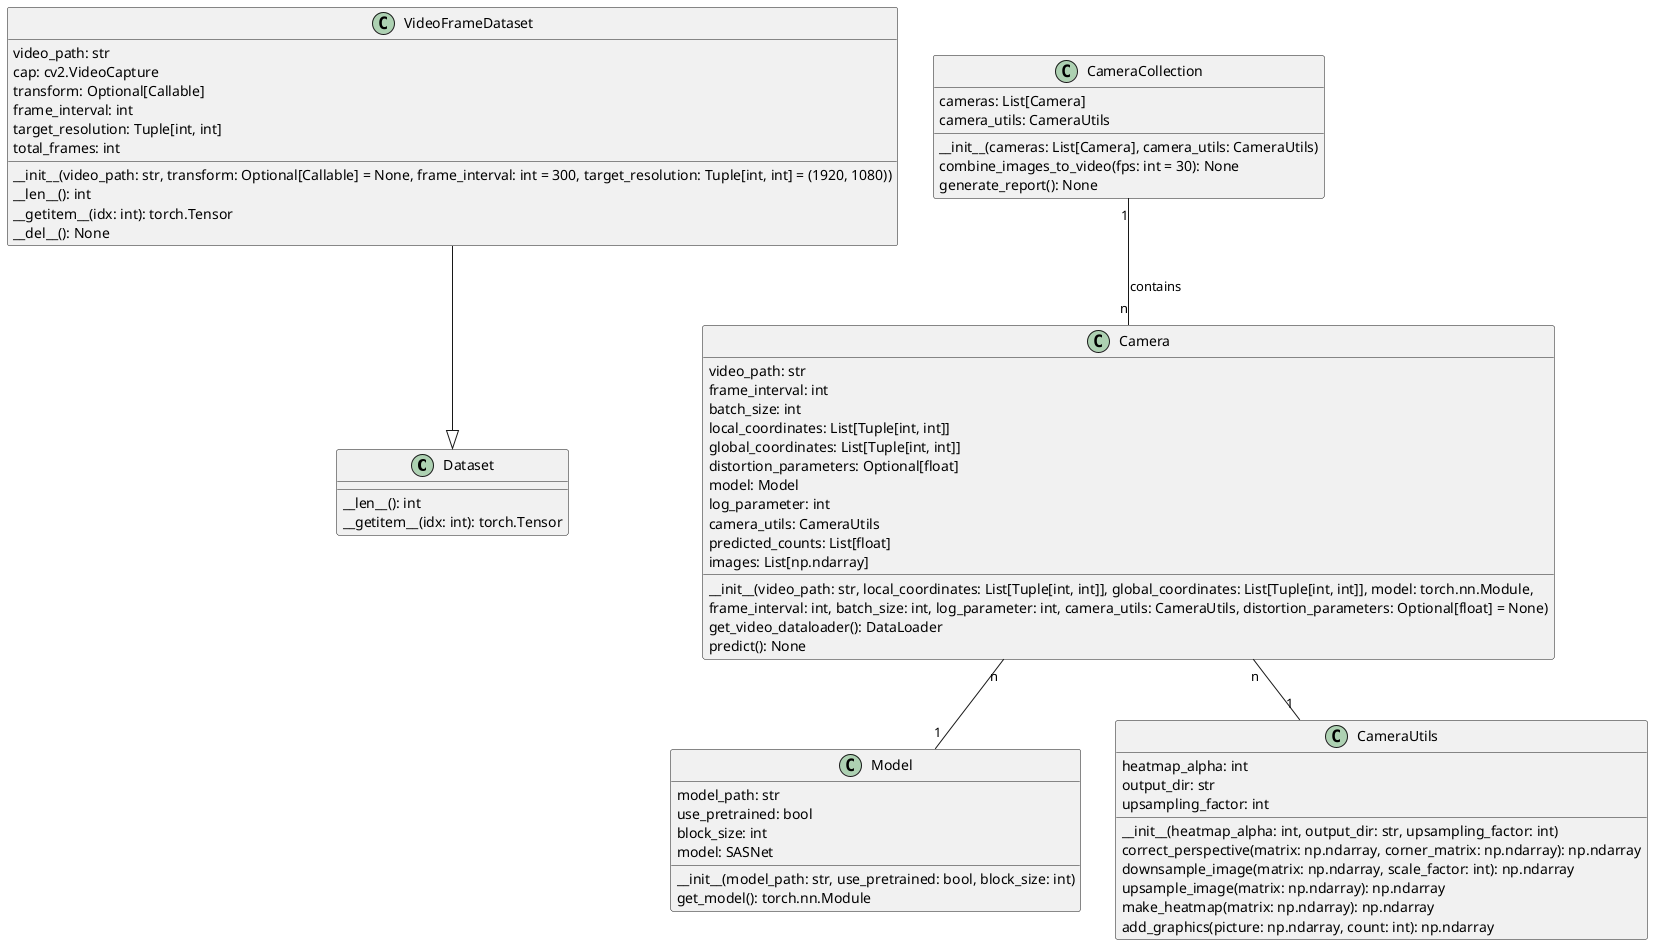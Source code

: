 @startuml

class Dataset {
  __len__(): int
  __getitem__(idx: int): torch.Tensor
}

class VideoFrameDataset {
  video_path: str
  cap: cv2.VideoCapture
  transform: Optional[Callable]
  frame_interval: int
  target_resolution: Tuple[int, int]
  total_frames: int
  __init__(video_path: str, transform: Optional[Callable] = None, frame_interval: int = 300, target_resolution: Tuple[int, int] = (1920, 1080))
  __len__(): int
  __getitem__(idx: int): torch.Tensor
  __del__(): None
}

class Model {
  model_path: str
  use_pretrained: bool
  block_size: int
  model: SASNet
  __init__(model_path: str, use_pretrained: bool, block_size: int)
  get_model(): torch.nn.Module
}

class CameraUtils {
  heatmap_alpha: int
  output_dir: str
  upsampling_factor: int
  __init__(heatmap_alpha: int, output_dir: str, upsampling_factor: int)
  correct_perspective(matrix: np.ndarray, corner_matrix: np.ndarray): np.ndarray
  downsample_image(matrix: np.ndarray, scale_factor: int): np.ndarray
  upsample_image(matrix: np.ndarray): np.ndarray
  make_heatmap(matrix: np.ndarray): np.ndarray
  add_graphics(picture: np.ndarray, count: int): np.ndarray
}

class Camera {
  video_path: str
  frame_interval: int
  batch_size: int
  local_coordinates: List[Tuple[int, int]]
  global_coordinates: List[Tuple[int, int]]
  distortion_parameters: Optional[float]
  model: Model
  log_parameter: int
  camera_utils: CameraUtils
  predicted_counts: List[float]
  images: List[np.ndarray]
  __init__(video_path: str, local_coordinates: List[Tuple[int, int]], global_coordinates: List[Tuple[int, int]], model: torch.nn.Module, 
frame_interval: int, batch_size: int, log_parameter: int, camera_utils: CameraUtils, distortion_parameters: Optional[float] = None)
  get_video_dataloader(): DataLoader
  predict(): None
}

class CameraCollection {
  cameras: List[Camera]
  camera_utils: CameraUtils
  __init__(cameras: List[Camera], camera_utils: CameraUtils)
  combine_images_to_video(fps: int = 30): None
  generate_report(): None
}

VideoFrameDataset --|> Dataset
Camera "n" -- "1" Model
Camera "n" -- "1" CameraUtils
CameraCollection "1" -- "n" Camera : contains

@enduml